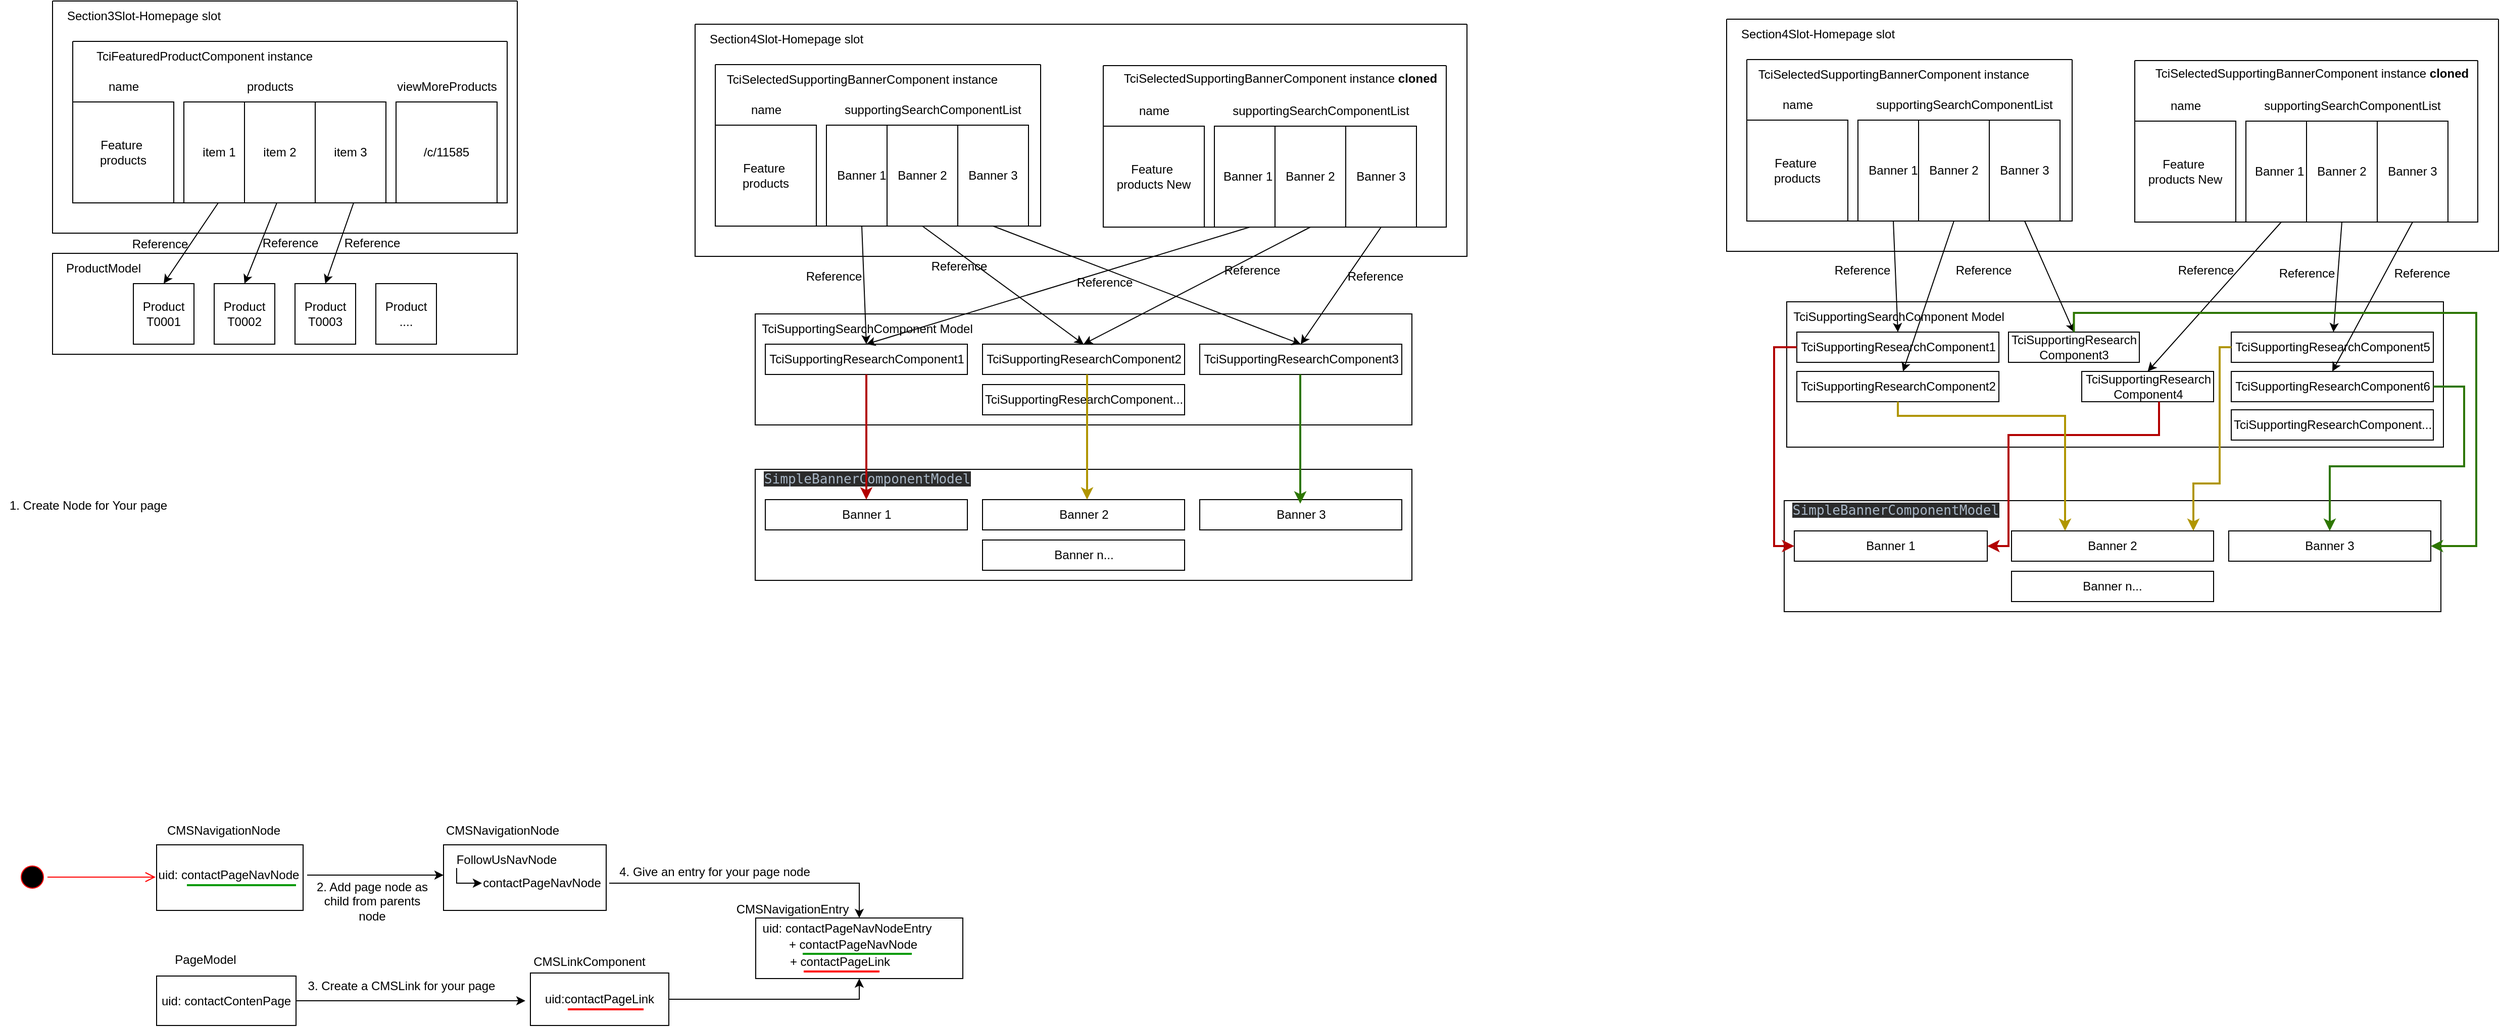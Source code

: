 <mxfile version="20.3.6" type="github">
  <diagram id="ij2i_KdfuDkdz7vN2ZKl" name="Page-1">
    <mxGraphModel dx="1320" dy="516" grid="0" gridSize="10" guides="1" tooltips="1" connect="1" arrows="1" fold="1" page="1" pageScale="1" pageWidth="850" pageHeight="1100" math="0" shadow="0">
      <root>
        <mxCell id="0" />
        <mxCell id="1" parent="0" />
        <mxCell id="vAXPG5cR5VqlfgmjMZMS-16" value="" style="rounded=0;whiteSpace=wrap;html=1;" parent="1" vertex="1">
          <mxGeometry x="60" y="380" width="460" height="100" as="geometry" />
        </mxCell>
        <mxCell id="vAXPG5cR5VqlfgmjMZMS-1" value="" style="swimlane;startSize=0;" parent="1" vertex="1">
          <mxGeometry x="60" y="130" width="460" height="230" as="geometry" />
        </mxCell>
        <mxCell id="vAXPG5cR5VqlfgmjMZMS-2" value="Section3Slot-Homepage slot" style="text;html=1;align=center;verticalAlign=middle;resizable=0;points=[];autosize=1;strokeColor=none;fillColor=none;" parent="vAXPG5cR5VqlfgmjMZMS-1" vertex="1">
          <mxGeometry width="180" height="30" as="geometry" />
        </mxCell>
        <mxCell id="vAXPG5cR5VqlfgmjMZMS-3" value="" style="swimlane;startSize=0;" parent="vAXPG5cR5VqlfgmjMZMS-1" vertex="1">
          <mxGeometry x="20" y="40" width="430" height="160" as="geometry" />
        </mxCell>
        <mxCell id="vAXPG5cR5VqlfgmjMZMS-4" value="TciFeaturedProductComponent instance" style="text;html=1;align=center;verticalAlign=middle;resizable=0;points=[];autosize=1;strokeColor=none;fillColor=none;" parent="vAXPG5cR5VqlfgmjMZMS-3" vertex="1">
          <mxGeometry x="10" width="240" height="30" as="geometry" />
        </mxCell>
        <mxCell id="vAXPG5cR5VqlfgmjMZMS-5" value="Feature&amp;nbsp;&lt;br&gt;products" style="whiteSpace=wrap;html=1;aspect=fixed;" parent="vAXPG5cR5VqlfgmjMZMS-3" vertex="1">
          <mxGeometry y="60" width="100" height="100" as="geometry" />
        </mxCell>
        <mxCell id="vAXPG5cR5VqlfgmjMZMS-7" value="/c/11585" style="whiteSpace=wrap;html=1;aspect=fixed;" parent="vAXPG5cR5VqlfgmjMZMS-3" vertex="1">
          <mxGeometry x="320" y="60" width="100" height="100" as="geometry" />
        </mxCell>
        <mxCell id="vAXPG5cR5VqlfgmjMZMS-8" value="" style="rounded=0;whiteSpace=wrap;html=1;" parent="vAXPG5cR5VqlfgmjMZMS-3" vertex="1">
          <mxGeometry x="110" y="60" width="200" height="100" as="geometry" />
        </mxCell>
        <mxCell id="vAXPG5cR5VqlfgmjMZMS-9" value="item 1" style="rounded=0;whiteSpace=wrap;html=1;" parent="vAXPG5cR5VqlfgmjMZMS-3" vertex="1">
          <mxGeometry x="110" y="60" width="70" height="100" as="geometry" />
        </mxCell>
        <mxCell id="vAXPG5cR5VqlfgmjMZMS-11" value="item 3" style="rounded=0;whiteSpace=wrap;html=1;" parent="vAXPG5cR5VqlfgmjMZMS-3" vertex="1">
          <mxGeometry x="240" y="60" width="70" height="100" as="geometry" />
        </mxCell>
        <mxCell id="vAXPG5cR5VqlfgmjMZMS-10" value="item 2" style="rounded=0;whiteSpace=wrap;html=1;" parent="vAXPG5cR5VqlfgmjMZMS-3" vertex="1">
          <mxGeometry x="170" y="60" width="70" height="100" as="geometry" />
        </mxCell>
        <mxCell id="vAXPG5cR5VqlfgmjMZMS-14" value="viewMoreProducts" style="text;html=1;align=center;verticalAlign=middle;resizable=0;points=[];autosize=1;strokeColor=none;fillColor=none;" parent="vAXPG5cR5VqlfgmjMZMS-3" vertex="1">
          <mxGeometry x="310" y="30" width="120" height="30" as="geometry" />
        </mxCell>
        <mxCell id="vAXPG5cR5VqlfgmjMZMS-13" value="products" style="text;html=1;align=center;verticalAlign=middle;resizable=0;points=[];autosize=1;strokeColor=none;fillColor=none;" parent="vAXPG5cR5VqlfgmjMZMS-3" vertex="1">
          <mxGeometry x="160" y="30" width="70" height="30" as="geometry" />
        </mxCell>
        <mxCell id="vAXPG5cR5VqlfgmjMZMS-12" value="name" style="text;html=1;align=center;verticalAlign=middle;resizable=0;points=[];autosize=1;strokeColor=none;fillColor=none;" parent="vAXPG5cR5VqlfgmjMZMS-3" vertex="1">
          <mxGeometry x="25" y="30" width="50" height="30" as="geometry" />
        </mxCell>
        <mxCell id="vAXPG5cR5VqlfgmjMZMS-15" value="Product&lt;br&gt;T0001" style="whiteSpace=wrap;html=1;aspect=fixed;" parent="1" vertex="1">
          <mxGeometry x="140" y="410" width="60" height="60" as="geometry" />
        </mxCell>
        <mxCell id="vAXPG5cR5VqlfgmjMZMS-17" value="ProductModel" style="text;html=1;align=center;verticalAlign=middle;resizable=0;points=[];autosize=1;strokeColor=none;fillColor=none;" parent="1" vertex="1">
          <mxGeometry x="60" y="380" width="100" height="30" as="geometry" />
        </mxCell>
        <mxCell id="vAXPG5cR5VqlfgmjMZMS-19" value="Product&lt;br&gt;T0002" style="whiteSpace=wrap;html=1;aspect=fixed;" parent="1" vertex="1">
          <mxGeometry x="220" y="410" width="60" height="60" as="geometry" />
        </mxCell>
        <mxCell id="vAXPG5cR5VqlfgmjMZMS-20" value="Product&lt;br&gt;T0003" style="whiteSpace=wrap;html=1;aspect=fixed;" parent="1" vertex="1">
          <mxGeometry x="300" y="410" width="60" height="60" as="geometry" />
        </mxCell>
        <mxCell id="vAXPG5cR5VqlfgmjMZMS-22" value="Product&lt;br&gt;...." style="whiteSpace=wrap;html=1;aspect=fixed;" parent="1" vertex="1">
          <mxGeometry x="380" y="410" width="60" height="60" as="geometry" />
        </mxCell>
        <mxCell id="vAXPG5cR5VqlfgmjMZMS-30" value="" style="rounded=0;whiteSpace=wrap;html=1;" parent="1" vertex="1">
          <mxGeometry x="755.5" y="440" width="650" height="110" as="geometry" />
        </mxCell>
        <mxCell id="vAXPG5cR5VqlfgmjMZMS-31" value="" style="swimlane;startSize=0;" parent="1" vertex="1">
          <mxGeometry x="696" y="153" width="764" height="230" as="geometry" />
        </mxCell>
        <mxCell id="vAXPG5cR5VqlfgmjMZMS-32" value="Section4Slot-Homepage slot" style="text;html=1;align=center;verticalAlign=middle;resizable=0;points=[];autosize=1;strokeColor=none;fillColor=none;" parent="vAXPG5cR5VqlfgmjMZMS-31" vertex="1">
          <mxGeometry width="180" height="30" as="geometry" />
        </mxCell>
        <mxCell id="vAXPG5cR5VqlfgmjMZMS-33" value="" style="swimlane;startSize=0;" parent="vAXPG5cR5VqlfgmjMZMS-31" vertex="1">
          <mxGeometry x="20" y="40" width="322" height="160" as="geometry" />
        </mxCell>
        <mxCell id="vAXPG5cR5VqlfgmjMZMS-34" value="TciSelectedSupportingBannerComponent instance" style="text;html=1;align=center;verticalAlign=middle;resizable=0;points=[];autosize=1;strokeColor=none;fillColor=none;" parent="vAXPG5cR5VqlfgmjMZMS-33" vertex="1">
          <mxGeometry width="290" height="30" as="geometry" />
        </mxCell>
        <mxCell id="vAXPG5cR5VqlfgmjMZMS-35" value="Feature&amp;nbsp;&lt;br&gt;products" style="whiteSpace=wrap;html=1;aspect=fixed;" parent="vAXPG5cR5VqlfgmjMZMS-33" vertex="1">
          <mxGeometry y="60" width="100" height="100" as="geometry" />
        </mxCell>
        <mxCell id="vAXPG5cR5VqlfgmjMZMS-37" value="" style="rounded=0;whiteSpace=wrap;html=1;" parent="vAXPG5cR5VqlfgmjMZMS-33" vertex="1">
          <mxGeometry x="110" y="60" width="200" height="100" as="geometry" />
        </mxCell>
        <mxCell id="vAXPG5cR5VqlfgmjMZMS-38" value="Banner 1" style="rounded=0;whiteSpace=wrap;html=1;" parent="vAXPG5cR5VqlfgmjMZMS-33" vertex="1">
          <mxGeometry x="110" y="60" width="70" height="100" as="geometry" />
        </mxCell>
        <mxCell id="vAXPG5cR5VqlfgmjMZMS-39" value="Banner 3" style="rounded=0;whiteSpace=wrap;html=1;" parent="vAXPG5cR5VqlfgmjMZMS-33" vertex="1">
          <mxGeometry x="240" y="60" width="70" height="100" as="geometry" />
        </mxCell>
        <mxCell id="vAXPG5cR5VqlfgmjMZMS-40" value="Banner 2" style="rounded=0;whiteSpace=wrap;html=1;" parent="vAXPG5cR5VqlfgmjMZMS-33" vertex="1">
          <mxGeometry x="170" y="60" width="70" height="100" as="geometry" />
        </mxCell>
        <mxCell id="vAXPG5cR5VqlfgmjMZMS-42" value="supportingSearchComponentList" style="text;html=1;align=center;verticalAlign=middle;resizable=0;points=[];autosize=1;strokeColor=none;fillColor=none;" parent="vAXPG5cR5VqlfgmjMZMS-33" vertex="1">
          <mxGeometry x="115" y="30" width="200" height="30" as="geometry" />
        </mxCell>
        <mxCell id="vAXPG5cR5VqlfgmjMZMS-43" value="name" style="text;html=1;align=center;verticalAlign=middle;resizable=0;points=[];autosize=1;strokeColor=none;fillColor=none;" parent="vAXPG5cR5VqlfgmjMZMS-33" vertex="1">
          <mxGeometry x="25" y="30" width="50" height="30" as="geometry" />
        </mxCell>
        <mxCell id="vAXPG5cR5VqlfgmjMZMS-45" value="TciSupportingSearchComponent Model" style="text;html=1;align=center;verticalAlign=middle;resizable=0;points=[];autosize=1;strokeColor=none;fillColor=none;" parent="1" vertex="1">
          <mxGeometry x="750.5" y="440" width="230" height="30" as="geometry" />
        </mxCell>
        <mxCell id="vAXPG5cR5VqlfgmjMZMS-52" value="TciSupportingResearchComponent1" style="rounded=0;whiteSpace=wrap;html=1;" parent="1" vertex="1">
          <mxGeometry x="765.5" y="470" width="200" height="30" as="geometry" />
        </mxCell>
        <mxCell id="vAXPG5cR5VqlfgmjMZMS-54" value="TciSupportingResearchComponent3" style="rounded=0;whiteSpace=wrap;html=1;" parent="1" vertex="1">
          <mxGeometry x="1195.5" y="470" width="200" height="30" as="geometry" />
        </mxCell>
        <mxCell id="vAXPG5cR5VqlfgmjMZMS-55" value="TciSupportingResearchComponent..." style="rounded=0;whiteSpace=wrap;html=1;" parent="1" vertex="1">
          <mxGeometry x="980.5" y="510" width="200" height="30" as="geometry" />
        </mxCell>
        <mxCell id="vAXPG5cR5VqlfgmjMZMS-59" value="" style="endArrow=classic;html=1;rounded=0;entryX=0.5;entryY=0;entryDx=0;entryDy=0;exitX=0.5;exitY=1;exitDx=0;exitDy=0;" parent="1" source="vAXPG5cR5VqlfgmjMZMS-39" target="vAXPG5cR5VqlfgmjMZMS-54" edge="1">
          <mxGeometry width="50" height="50" relative="1" as="geometry">
            <mxPoint x="1091" y="367" as="sourcePoint" />
            <mxPoint x="1141" y="317" as="targetPoint" />
          </mxGeometry>
        </mxCell>
        <mxCell id="vAXPG5cR5VqlfgmjMZMS-60" value="" style="endArrow=classic;html=1;rounded=0;entryX=0.5;entryY=0;entryDx=0;entryDy=0;exitX=0.5;exitY=1;exitDx=0;exitDy=0;" parent="1" source="vAXPG5cR5VqlfgmjMZMS-40" target="vAXPG5cR5VqlfgmjMZMS-53" edge="1">
          <mxGeometry width="50" height="50" relative="1" as="geometry">
            <mxPoint x="824" y="330" as="sourcePoint" />
            <mxPoint x="1068" y="457" as="targetPoint" />
          </mxGeometry>
        </mxCell>
        <mxCell id="vAXPG5cR5VqlfgmjMZMS-61" value="" style="endArrow=classic;html=1;rounded=0;entryX=0.5;entryY=0;entryDx=0;entryDy=0;exitX=0.5;exitY=1;exitDx=0;exitDy=0;" parent="1" source="vAXPG5cR5VqlfgmjMZMS-38" target="vAXPG5cR5VqlfgmjMZMS-52" edge="1">
          <mxGeometry width="50" height="50" relative="1" as="geometry">
            <mxPoint x="730" y="378.5" as="sourcePoint" />
            <mxPoint x="974" y="505.5" as="targetPoint" />
          </mxGeometry>
        </mxCell>
        <mxCell id="vAXPG5cR5VqlfgmjMZMS-62" value="" style="endArrow=classic;html=1;rounded=0;entryX=0.5;entryY=0;entryDx=0;entryDy=0;exitX=0.5;exitY=1;exitDx=0;exitDy=0;" parent="1" target="vAXPG5cR5VqlfgmjMZMS-19" edge="1">
          <mxGeometry width="50" height="50" relative="1" as="geometry">
            <mxPoint x="282" y="330" as="sourcePoint" />
            <mxPoint x="226" y="457" as="targetPoint" />
          </mxGeometry>
        </mxCell>
        <mxCell id="vAXPG5cR5VqlfgmjMZMS-63" value="" style="endArrow=classic;html=1;rounded=0;entryX=0.5;entryY=0;entryDx=0;entryDy=0;exitX=0.5;exitY=1;exitDx=0;exitDy=0;" parent="1" target="vAXPG5cR5VqlfgmjMZMS-20" edge="1">
          <mxGeometry width="50" height="50" relative="1" as="geometry">
            <mxPoint x="358" y="330" as="sourcePoint" />
            <mxPoint x="302" y="457" as="targetPoint" />
          </mxGeometry>
        </mxCell>
        <mxCell id="vAXPG5cR5VqlfgmjMZMS-64" value="" style="endArrow=classic;html=1;rounded=0;entryX=0.5;entryY=0;entryDx=0;entryDy=0;exitX=0.5;exitY=1;exitDx=0;exitDy=0;" parent="1" target="vAXPG5cR5VqlfgmjMZMS-15" edge="1">
          <mxGeometry width="50" height="50" relative="1" as="geometry">
            <mxPoint x="224" y="330" as="sourcePoint" />
            <mxPoint x="168" y="457" as="targetPoint" />
          </mxGeometry>
        </mxCell>
        <mxCell id="UYXNw3XjxuYZxI37rGrB-1" value="Reference" style="text;html=1;align=center;verticalAlign=middle;resizable=0;points=[];autosize=1;strokeColor=none;fillColor=none;" parent="1" vertex="1">
          <mxGeometry x="796" y="390" width="73" height="26" as="geometry" />
        </mxCell>
        <mxCell id="UYXNw3XjxuYZxI37rGrB-2" value="Reference" style="text;html=1;align=center;verticalAlign=middle;resizable=0;points=[];autosize=1;strokeColor=none;fillColor=none;" parent="1" vertex="1">
          <mxGeometry x="1064" y="396" width="73" height="26" as="geometry" />
        </mxCell>
        <mxCell id="UYXNw3XjxuYZxI37rGrB-3" value="Reference" style="text;html=1;align=center;verticalAlign=middle;resizable=0;points=[];autosize=1;strokeColor=none;fillColor=none;" parent="1" vertex="1">
          <mxGeometry x="920" y="380" width="73" height="26" as="geometry" />
        </mxCell>
        <mxCell id="UYXNw3XjxuYZxI37rGrB-4" value="Reference" style="text;html=1;align=center;verticalAlign=middle;resizable=0;points=[];autosize=1;strokeColor=none;fillColor=none;" parent="1" vertex="1">
          <mxGeometry x="129" y="358" width="73" height="26" as="geometry" />
        </mxCell>
        <mxCell id="UYXNw3XjxuYZxI37rGrB-5" value="Reference" style="text;html=1;align=center;verticalAlign=middle;resizable=0;points=[];autosize=1;strokeColor=none;fillColor=none;" parent="1" vertex="1">
          <mxGeometry x="258" y="357" width="73" height="26" as="geometry" />
        </mxCell>
        <mxCell id="UYXNw3XjxuYZxI37rGrB-6" value="Reference" style="text;html=1;align=center;verticalAlign=middle;resizable=0;points=[];autosize=1;strokeColor=none;fillColor=none;" parent="1" vertex="1">
          <mxGeometry x="339" y="357" width="73" height="26" as="geometry" />
        </mxCell>
        <mxCell id="UYXNw3XjxuYZxI37rGrB-35" value="" style="endArrow=classic;html=1;rounded=0;entryX=0.5;entryY=0;entryDx=0;entryDy=0;exitX=0.5;exitY=1;exitDx=0;exitDy=0;" parent="1" source="UYXNw3XjxuYZxI37rGrB-31" target="vAXPG5cR5VqlfgmjMZMS-54" edge="1">
          <mxGeometry width="50" height="50" relative="1" as="geometry">
            <mxPoint x="1570" y="360" as="sourcePoint" />
            <mxPoint x="1616" y="431" as="targetPoint" />
          </mxGeometry>
        </mxCell>
        <mxCell id="UYXNw3XjxuYZxI37rGrB-36" value="" style="endArrow=classic;html=1;rounded=0;entryX=0.5;entryY=0;entryDx=0;entryDy=0;exitX=0.5;exitY=1;exitDx=0;exitDy=0;" parent="1" source="UYXNw3XjxuYZxI37rGrB-32" target="vAXPG5cR5VqlfgmjMZMS-53" edge="1">
          <mxGeometry width="50" height="50" relative="1" as="geometry">
            <mxPoint x="1303" y="323" as="sourcePoint" />
            <mxPoint x="1401" y="431" as="targetPoint" />
          </mxGeometry>
        </mxCell>
        <mxCell id="UYXNw3XjxuYZxI37rGrB-37" value="" style="endArrow=classic;html=1;rounded=0;entryX=0.5;entryY=0;entryDx=0;entryDy=0;exitX=0.5;exitY=1;exitDx=0;exitDy=0;" parent="1" source="UYXNw3XjxuYZxI37rGrB-30" target="vAXPG5cR5VqlfgmjMZMS-52" edge="1">
          <mxGeometry width="50" height="50" relative="1" as="geometry">
            <mxPoint x="1209" y="371.5" as="sourcePoint" />
            <mxPoint x="1186" y="431" as="targetPoint" />
          </mxGeometry>
        </mxCell>
        <mxCell id="UYXNw3XjxuYZxI37rGrB-38" value="Reference" style="text;html=1;align=center;verticalAlign=middle;resizable=0;points=[];autosize=1;strokeColor=none;fillColor=none;" parent="1" vertex="1">
          <mxGeometry x="1210" y="384" width="73" height="26" as="geometry" />
        </mxCell>
        <mxCell id="UYXNw3XjxuYZxI37rGrB-40" value="Reference" style="text;html=1;align=center;verticalAlign=middle;resizable=0;points=[];autosize=1;strokeColor=none;fillColor=none;" parent="1" vertex="1">
          <mxGeometry x="1332.5" y="390" width="73" height="26" as="geometry" />
        </mxCell>
        <mxCell id="UYXNw3XjxuYZxI37rGrB-26" value="" style="swimlane;startSize=0;" parent="1" vertex="1">
          <mxGeometry x="1100" y="194" width="339.5" height="160" as="geometry" />
        </mxCell>
        <mxCell id="UYXNw3XjxuYZxI37rGrB-28" value="Feature&amp;nbsp;&lt;br&gt;products New" style="whiteSpace=wrap;html=1;aspect=fixed;" parent="UYXNw3XjxuYZxI37rGrB-26" vertex="1">
          <mxGeometry y="60" width="100" height="100" as="geometry" />
        </mxCell>
        <mxCell id="UYXNw3XjxuYZxI37rGrB-29" value="" style="rounded=0;whiteSpace=wrap;html=1;" parent="UYXNw3XjxuYZxI37rGrB-26" vertex="1">
          <mxGeometry x="110" y="60" width="200" height="100" as="geometry" />
        </mxCell>
        <mxCell id="UYXNw3XjxuYZxI37rGrB-30" value="Banner 1&amp;nbsp;" style="rounded=0;whiteSpace=wrap;html=1;" parent="UYXNw3XjxuYZxI37rGrB-26" vertex="1">
          <mxGeometry x="110" y="60" width="70" height="100" as="geometry" />
        </mxCell>
        <mxCell id="UYXNw3XjxuYZxI37rGrB-31" value="Banner 3" style="rounded=0;whiteSpace=wrap;html=1;" parent="UYXNw3XjxuYZxI37rGrB-26" vertex="1">
          <mxGeometry x="240" y="60" width="70" height="100" as="geometry" />
        </mxCell>
        <mxCell id="UYXNw3XjxuYZxI37rGrB-32" value="Banner 2" style="rounded=0;whiteSpace=wrap;html=1;" parent="UYXNw3XjxuYZxI37rGrB-26" vertex="1">
          <mxGeometry x="170" y="60" width="70" height="100" as="geometry" />
        </mxCell>
        <mxCell id="UYXNw3XjxuYZxI37rGrB-33" value="supportingSearchComponentList" style="text;html=1;align=center;verticalAlign=middle;resizable=0;points=[];autosize=1;strokeColor=none;fillColor=none;" parent="UYXNw3XjxuYZxI37rGrB-26" vertex="1">
          <mxGeometry x="115" y="30" width="200" height="30" as="geometry" />
        </mxCell>
        <mxCell id="UYXNw3XjxuYZxI37rGrB-34" value="name" style="text;html=1;align=center;verticalAlign=middle;resizable=0;points=[];autosize=1;strokeColor=none;fillColor=none;" parent="UYXNw3XjxuYZxI37rGrB-26" vertex="1">
          <mxGeometry x="25" y="30" width="50" height="30" as="geometry" />
        </mxCell>
        <mxCell id="UYXNw3XjxuYZxI37rGrB-27" value="TciSelectedSupportingBannerComponent instance &lt;b&gt;cloned&lt;/b&gt;" style="text;html=1;align=center;verticalAlign=middle;resizable=0;points=[];autosize=1;strokeColor=none;fillColor=none;" parent="UYXNw3XjxuYZxI37rGrB-26" vertex="1">
          <mxGeometry x="9.5" y="-2" width="330" height="30" as="geometry" />
        </mxCell>
        <mxCell id="WIBwwws4gp8x0dsZTthk-1" value="" style="rounded=0;whiteSpace=wrap;html=1;" parent="1" vertex="1">
          <mxGeometry x="447" y="966" width="161" height="65" as="geometry" />
        </mxCell>
        <mxCell id="WIBwwws4gp8x0dsZTthk-43" style="edgeStyle=orthogonalEdgeStyle;rounded=0;orthogonalLoop=1;jettySize=auto;html=1;" parent="1" source="WIBwwws4gp8x0dsZTthk-2" edge="1">
          <mxGeometry relative="1" as="geometry">
            <mxPoint x="528" y="1120.5" as="targetPoint" />
          </mxGeometry>
        </mxCell>
        <mxCell id="WIBwwws4gp8x0dsZTthk-2" value="uid: contactContenPage" style="rounded=0;whiteSpace=wrap;html=1;" parent="1" vertex="1">
          <mxGeometry x="163" y="1096" width="138" height="49" as="geometry" />
        </mxCell>
        <mxCell id="WIBwwws4gp8x0dsZTthk-3" value="" style="rounded=0;whiteSpace=wrap;html=1;" parent="1" vertex="1">
          <mxGeometry x="756" y="1038.5" width="205" height="60" as="geometry" />
        </mxCell>
        <mxCell id="WIBwwws4gp8x0dsZTthk-37" style="edgeStyle=orthogonalEdgeStyle;rounded=0;orthogonalLoop=1;jettySize=auto;html=1;entryX=0.5;entryY=1;entryDx=0;entryDy=0;" parent="1" source="WIBwwws4gp8x0dsZTthk-4" target="WIBwwws4gp8x0dsZTthk-3" edge="1">
          <mxGeometry relative="1" as="geometry" />
        </mxCell>
        <mxCell id="WIBwwws4gp8x0dsZTthk-4" value="" style="rounded=0;whiteSpace=wrap;html=1;" parent="1" vertex="1">
          <mxGeometry x="533" y="1093" width="137" height="52" as="geometry" />
        </mxCell>
        <mxCell id="WIBwwws4gp8x0dsZTthk-5" value="CMSLinkComponent" style="text;html=1;align=center;verticalAlign=middle;resizable=0;points=[];autosize=1;strokeColor=none;fillColor=none;" parent="1" vertex="1">
          <mxGeometry x="526" y="1069" width="129" height="26" as="geometry" />
        </mxCell>
        <mxCell id="WIBwwws4gp8x0dsZTthk-6" value="CMSNavigationNode" style="text;html=1;align=center;verticalAlign=middle;resizable=0;points=[];autosize=1;strokeColor=none;fillColor=none;" parent="1" vertex="1">
          <mxGeometry x="440" y="939" width="130" height="26" as="geometry" />
        </mxCell>
        <mxCell id="WIBwwws4gp8x0dsZTthk-7" value="CMSNavigationEntry" style="text;html=1;align=center;verticalAlign=middle;resizable=0;points=[];autosize=1;strokeColor=none;fillColor=none;" parent="1" vertex="1">
          <mxGeometry x="727" y="1017" width="129" height="26" as="geometry" />
        </mxCell>
        <mxCell id="WIBwwws4gp8x0dsZTthk-8" value="FollowUsNavNode" style="text;html=1;align=center;verticalAlign=middle;resizable=0;points=[];autosize=1;strokeColor=none;fillColor=none;" parent="1" vertex="1">
          <mxGeometry x="450" y="968" width="117" height="26" as="geometry" />
        </mxCell>
        <mxCell id="WIBwwws4gp8x0dsZTthk-13" value="" style="edgeStyle=orthogonalEdgeStyle;rounded=0;orthogonalLoop=1;jettySize=auto;html=1;" parent="1" source="WIBwwws4gp8x0dsZTthk-9" target="WIBwwws4gp8x0dsZTthk-3" edge="1">
          <mxGeometry relative="1" as="geometry">
            <Array as="points">
              <mxPoint x="665" y="1004" />
              <mxPoint x="665" y="1004" />
            </Array>
          </mxGeometry>
        </mxCell>
        <mxCell id="WIBwwws4gp8x0dsZTthk-9" value="contactPageNavNode" style="text;html=1;align=center;verticalAlign=middle;resizable=0;points=[];autosize=1;strokeColor=none;fillColor=none;" parent="1" vertex="1">
          <mxGeometry x="476" y="991" width="135" height="26" as="geometry" />
        </mxCell>
        <mxCell id="WIBwwws4gp8x0dsZTthk-10" value="uid:contactPageLink" style="text;html=1;align=center;verticalAlign=middle;resizable=0;points=[];autosize=1;strokeColor=none;fillColor=none;" parent="1" vertex="1">
          <mxGeometry x="538" y="1106" width="126" height="26" as="geometry" />
        </mxCell>
        <mxCell id="WIBwwws4gp8x0dsZTthk-11" value="PageModel" style="text;html=1;align=center;verticalAlign=middle;resizable=0;points=[];autosize=1;strokeColor=none;fillColor=none;" parent="1" vertex="1">
          <mxGeometry x="171" y="1067" width="79" height="26" as="geometry" />
        </mxCell>
        <mxCell id="WIBwwws4gp8x0dsZTthk-12" value="" style="endArrow=classic;html=1;rounded=0;exitX=0.085;exitY=0.808;exitDx=0;exitDy=0;exitPerimeter=0;" parent="1" source="WIBwwws4gp8x0dsZTthk-8" edge="1">
          <mxGeometry width="50" height="50" relative="1" as="geometry">
            <mxPoint x="417" y="975" as="sourcePoint" />
            <mxPoint x="485" y="1004" as="targetPoint" />
            <Array as="points">
              <mxPoint x="460" y="1004" />
            </Array>
          </mxGeometry>
        </mxCell>
        <mxCell id="WIBwwws4gp8x0dsZTthk-14" value="4. Give an entry for your page node" style="text;html=1;align=center;verticalAlign=middle;resizable=0;points=[];autosize=1;strokeColor=none;fillColor=none;" parent="1" vertex="1">
          <mxGeometry x="611" y="980" width="207" height="26" as="geometry" />
        </mxCell>
        <mxCell id="WIBwwws4gp8x0dsZTthk-15" value="uid: contactPageNavNodeEntry" style="text;html=1;align=center;verticalAlign=middle;resizable=0;points=[];autosize=1;strokeColor=none;fillColor=none;" parent="1" vertex="1">
          <mxGeometry x="753" y="1036" width="185" height="26" as="geometry" />
        </mxCell>
        <mxCell id="WIBwwws4gp8x0dsZTthk-16" value="+ contactPageNavNode" style="text;html=1;align=center;verticalAlign=middle;resizable=0;points=[];autosize=1;strokeColor=none;fillColor=none;" parent="1" vertex="1">
          <mxGeometry x="779" y="1052" width="145" height="26" as="geometry" />
        </mxCell>
        <mxCell id="WIBwwws4gp8x0dsZTthk-17" value="+ contactPageLink" style="text;html=1;align=center;verticalAlign=middle;resizable=0;points=[];autosize=1;strokeColor=none;fillColor=none;" parent="1" vertex="1">
          <mxGeometry x="780" y="1069" width="117" height="26" as="geometry" />
        </mxCell>
        <mxCell id="WIBwwws4gp8x0dsZTthk-25" value="3. Create a CMSLink for your page" style="text;html=1;align=center;verticalAlign=middle;resizable=0;points=[];autosize=1;strokeColor=none;fillColor=none;" parent="1" vertex="1">
          <mxGeometry x="303" y="1093" width="203" height="26" as="geometry" />
        </mxCell>
        <mxCell id="WIBwwws4gp8x0dsZTthk-27" value="" style="ellipse;html=1;shape=startState;fillColor=#000000;strokeColor=#ff0000;" parent="1" vertex="1">
          <mxGeometry x="25" y="983" width="30" height="30" as="geometry" />
        </mxCell>
        <mxCell id="WIBwwws4gp8x0dsZTthk-28" value="" style="edgeStyle=orthogonalEdgeStyle;html=1;verticalAlign=bottom;endArrow=open;endSize=8;strokeColor=#ff0000;rounded=0;" parent="1" source="WIBwwws4gp8x0dsZTthk-27" edge="1">
          <mxGeometry relative="1" as="geometry">
            <mxPoint x="162" y="998" as="targetPoint" />
          </mxGeometry>
        </mxCell>
        <mxCell id="WIBwwws4gp8x0dsZTthk-29" value="1. Create Node for Your page" style="text;html=1;align=center;verticalAlign=middle;resizable=0;points=[];autosize=1;strokeColor=none;fillColor=none;" parent="1" vertex="1">
          <mxGeometry x="8" y="617" width="174" height="26" as="geometry" />
        </mxCell>
        <mxCell id="WIBwwws4gp8x0dsZTthk-30" value="" style="rounded=0;whiteSpace=wrap;html=1;" parent="1" vertex="1">
          <mxGeometry x="163" y="966" width="145" height="65" as="geometry" />
        </mxCell>
        <mxCell id="WIBwwws4gp8x0dsZTthk-31" value="CMSNavigationNode" style="text;html=1;align=center;verticalAlign=middle;resizable=0;points=[];autosize=1;strokeColor=none;fillColor=none;" parent="1" vertex="1">
          <mxGeometry x="164" y="939" width="130" height="26" as="geometry" />
        </mxCell>
        <mxCell id="WIBwwws4gp8x0dsZTthk-35" value="" style="edgeStyle=orthogonalEdgeStyle;rounded=0;orthogonalLoop=1;jettySize=auto;html=1;entryX=0;entryY=0.462;entryDx=0;entryDy=0;entryPerimeter=0;" parent="1" source="WIBwwws4gp8x0dsZTthk-33" target="WIBwwws4gp8x0dsZTthk-1" edge="1">
          <mxGeometry relative="1" as="geometry">
            <mxPoint x="416" y="996" as="targetPoint" />
          </mxGeometry>
        </mxCell>
        <mxCell id="WIBwwws4gp8x0dsZTthk-33" value="uid: contactPageNavNode" style="text;html=1;align=center;verticalAlign=middle;resizable=0;points=[];autosize=1;strokeColor=none;fillColor=none;" parent="1" vertex="1">
          <mxGeometry x="155" y="983" width="157" height="26" as="geometry" />
        </mxCell>
        <mxCell id="WIBwwws4gp8x0dsZTthk-36" value="2. Add page node as&lt;br&gt;child from parents&lt;br&gt;node" style="text;html=1;align=center;verticalAlign=middle;resizable=0;points=[];autosize=1;strokeColor=none;fillColor=none;" parent="1" vertex="1">
          <mxGeometry x="312" y="994" width="128" height="55" as="geometry" />
        </mxCell>
        <mxCell id="WIBwwws4gp8x0dsZTthk-38" value="" style="line;strokeWidth=2;rotatable=0;dashed=0;labelPosition=right;align=left;verticalAlign=middle;spacingTop=0;spacingLeft=6;points=[];portConstraint=eastwest;strokeColor=#FF0000;" parent="1" vertex="1">
          <mxGeometry x="570" y="1124" width="75" height="10" as="geometry" />
        </mxCell>
        <mxCell id="WIBwwws4gp8x0dsZTthk-39" value="" style="line;strokeWidth=2;rotatable=0;dashed=0;labelPosition=right;align=left;verticalAlign=middle;spacingTop=0;spacingLeft=6;points=[];portConstraint=eastwest;strokeColor=#FF0000;" parent="1" vertex="1">
          <mxGeometry x="803.5" y="1086.5" width="75" height="10" as="geometry" />
        </mxCell>
        <mxCell id="WIBwwws4gp8x0dsZTthk-40" value="" style="line;strokeWidth=2;rotatable=0;dashed=0;labelPosition=right;align=left;verticalAlign=middle;spacingTop=0;spacingLeft=6;points=[];portConstraint=eastwest;strokeColor=#009900;" parent="1" vertex="1">
          <mxGeometry x="193" y="1001" width="108" height="10" as="geometry" />
        </mxCell>
        <mxCell id="WIBwwws4gp8x0dsZTthk-41" value="" style="line;strokeWidth=2;rotatable=0;dashed=0;labelPosition=right;align=left;verticalAlign=middle;spacingTop=0;spacingLeft=6;points=[];portConstraint=eastwest;strokeColor=#009900;" parent="1" vertex="1">
          <mxGeometry x="802.5" y="1069" width="108" height="10" as="geometry" />
        </mxCell>
        <mxCell id="J3z0_G1Zwxdb5pVRwMx7-1" value="" style="rounded=0;whiteSpace=wrap;html=1;" parent="1" vertex="1">
          <mxGeometry x="1776.5" y="428" width="650" height="144" as="geometry" />
        </mxCell>
        <mxCell id="J3z0_G1Zwxdb5pVRwMx7-2" value="" style="swimlane;startSize=0;" parent="1" vertex="1">
          <mxGeometry x="1717" y="148" width="764" height="230" as="geometry" />
        </mxCell>
        <mxCell id="J3z0_G1Zwxdb5pVRwMx7-3" value="Section4Slot-Homepage slot" style="text;html=1;align=center;verticalAlign=middle;resizable=0;points=[];autosize=1;strokeColor=none;fillColor=none;" parent="J3z0_G1Zwxdb5pVRwMx7-2" vertex="1">
          <mxGeometry width="180" height="30" as="geometry" />
        </mxCell>
        <mxCell id="J3z0_G1Zwxdb5pVRwMx7-4" value="" style="swimlane;startSize=0;" parent="J3z0_G1Zwxdb5pVRwMx7-2" vertex="1">
          <mxGeometry x="20" y="40" width="322" height="160" as="geometry" />
        </mxCell>
        <mxCell id="J3z0_G1Zwxdb5pVRwMx7-5" value="TciSelectedSupportingBannerComponent instance" style="text;html=1;align=center;verticalAlign=middle;resizable=0;points=[];autosize=1;strokeColor=none;fillColor=none;" parent="J3z0_G1Zwxdb5pVRwMx7-4" vertex="1">
          <mxGeometry width="290" height="30" as="geometry" />
        </mxCell>
        <mxCell id="J3z0_G1Zwxdb5pVRwMx7-6" value="Feature&amp;nbsp;&lt;br&gt;products" style="whiteSpace=wrap;html=1;aspect=fixed;" parent="J3z0_G1Zwxdb5pVRwMx7-4" vertex="1">
          <mxGeometry y="60" width="100" height="100" as="geometry" />
        </mxCell>
        <mxCell id="J3z0_G1Zwxdb5pVRwMx7-7" value="" style="rounded=0;whiteSpace=wrap;html=1;" parent="J3z0_G1Zwxdb5pVRwMx7-4" vertex="1">
          <mxGeometry x="110" y="60" width="200" height="100" as="geometry" />
        </mxCell>
        <mxCell id="J3z0_G1Zwxdb5pVRwMx7-8" value="Banner 1" style="rounded=0;whiteSpace=wrap;html=1;" parent="J3z0_G1Zwxdb5pVRwMx7-4" vertex="1">
          <mxGeometry x="110" y="60" width="70" height="100" as="geometry" />
        </mxCell>
        <mxCell id="J3z0_G1Zwxdb5pVRwMx7-9" value="Banner 3" style="rounded=0;whiteSpace=wrap;html=1;" parent="J3z0_G1Zwxdb5pVRwMx7-4" vertex="1">
          <mxGeometry x="240" y="60" width="70" height="100" as="geometry" />
        </mxCell>
        <mxCell id="J3z0_G1Zwxdb5pVRwMx7-10" value="Banner 2" style="rounded=0;whiteSpace=wrap;html=1;" parent="J3z0_G1Zwxdb5pVRwMx7-4" vertex="1">
          <mxGeometry x="170" y="60" width="70" height="100" as="geometry" />
        </mxCell>
        <mxCell id="J3z0_G1Zwxdb5pVRwMx7-11" value="supportingSearchComponentList" style="text;html=1;align=center;verticalAlign=middle;resizable=0;points=[];autosize=1;strokeColor=none;fillColor=none;" parent="J3z0_G1Zwxdb5pVRwMx7-4" vertex="1">
          <mxGeometry x="115" y="30" width="200" height="30" as="geometry" />
        </mxCell>
        <mxCell id="J3z0_G1Zwxdb5pVRwMx7-12" value="name" style="text;html=1;align=center;verticalAlign=middle;resizable=0;points=[];autosize=1;strokeColor=none;fillColor=none;" parent="J3z0_G1Zwxdb5pVRwMx7-4" vertex="1">
          <mxGeometry x="25" y="30" width="50" height="30" as="geometry" />
        </mxCell>
        <mxCell id="J3z0_G1Zwxdb5pVRwMx7-13" value="TciSupportingSearchComponent Model" style="text;html=1;align=center;verticalAlign=middle;resizable=0;points=[];autosize=1;strokeColor=none;fillColor=none;" parent="1" vertex="1">
          <mxGeometry x="1771.5" y="428" width="230" height="30" as="geometry" />
        </mxCell>
        <mxCell id="J3z0_G1Zwxdb5pVRwMx7-14" value="TciSupportingResearchComponent1" style="rounded=0;whiteSpace=wrap;html=1;" parent="1" vertex="1">
          <mxGeometry x="1786.5" y="458" width="200" height="30" as="geometry" />
        </mxCell>
        <mxCell id="J3z0_G1Zwxdb5pVRwMx7-15" value="TciSupportingResearch&lt;br&gt;Component3" style="rounded=0;whiteSpace=wrap;html=1;" parent="1" vertex="1">
          <mxGeometry x="1996" y="458" width="129.5" height="30" as="geometry" />
        </mxCell>
        <mxCell id="J3z0_G1Zwxdb5pVRwMx7-16" value="TciSupportingResearchComponent5" style="rounded=0;whiteSpace=wrap;html=1;" parent="1" vertex="1">
          <mxGeometry x="2216.5" y="458" width="200" height="30" as="geometry" />
        </mxCell>
        <mxCell id="J3z0_G1Zwxdb5pVRwMx7-17" value="TciSupportingResearchComponent..." style="rounded=0;whiteSpace=wrap;html=1;" parent="1" vertex="1">
          <mxGeometry x="2216.5" y="535" width="200" height="30" as="geometry" />
        </mxCell>
        <mxCell id="J3z0_G1Zwxdb5pVRwMx7-18" value="" style="endArrow=classic;html=1;rounded=0;entryX=0.5;entryY=0;entryDx=0;entryDy=0;exitX=0.5;exitY=1;exitDx=0;exitDy=0;" parent="1" source="J3z0_G1Zwxdb5pVRwMx7-9" target="J3z0_G1Zwxdb5pVRwMx7-15" edge="1">
          <mxGeometry width="50" height="50" relative="1" as="geometry">
            <mxPoint x="2112" y="355" as="sourcePoint" />
            <mxPoint x="2162" y="305" as="targetPoint" />
          </mxGeometry>
        </mxCell>
        <mxCell id="J3z0_G1Zwxdb5pVRwMx7-19" value="" style="endArrow=classic;html=1;rounded=0;exitX=0.5;exitY=1;exitDx=0;exitDy=0;" parent="1" source="J3z0_G1Zwxdb5pVRwMx7-10" target="J3z0_G1Zwxdb5pVRwMx7-38" edge="1">
          <mxGeometry width="50" height="50" relative="1" as="geometry">
            <mxPoint x="1845" y="318" as="sourcePoint" />
            <mxPoint x="2089" y="445" as="targetPoint" />
          </mxGeometry>
        </mxCell>
        <mxCell id="J3z0_G1Zwxdb5pVRwMx7-20" value="" style="endArrow=classic;html=1;rounded=0;entryX=0.5;entryY=0;entryDx=0;entryDy=0;exitX=0.5;exitY=1;exitDx=0;exitDy=0;" parent="1" source="J3z0_G1Zwxdb5pVRwMx7-8" target="J3z0_G1Zwxdb5pVRwMx7-14" edge="1">
          <mxGeometry width="50" height="50" relative="1" as="geometry">
            <mxPoint x="1751" y="366.5" as="sourcePoint" />
            <mxPoint x="1995" y="493.5" as="targetPoint" />
          </mxGeometry>
        </mxCell>
        <mxCell id="J3z0_G1Zwxdb5pVRwMx7-21" value="Reference" style="text;html=1;align=center;verticalAlign=middle;resizable=0;points=[];autosize=1;strokeColor=none;fillColor=none;" parent="1" vertex="1">
          <mxGeometry x="1814" y="384" width="73" height="26" as="geometry" />
        </mxCell>
        <mxCell id="J3z0_G1Zwxdb5pVRwMx7-22" value="Reference" style="text;html=1;align=center;verticalAlign=middle;resizable=0;points=[];autosize=1;strokeColor=none;fillColor=none;" parent="1" vertex="1">
          <mxGeometry x="2154" y="384" width="73" height="26" as="geometry" />
        </mxCell>
        <mxCell id="J3z0_G1Zwxdb5pVRwMx7-23" value="Reference" style="text;html=1;align=center;verticalAlign=middle;resizable=0;points=[];autosize=1;strokeColor=none;fillColor=none;" parent="1" vertex="1">
          <mxGeometry x="1934" y="384" width="73" height="26" as="geometry" />
        </mxCell>
        <mxCell id="J3z0_G1Zwxdb5pVRwMx7-24" value="" style="endArrow=classic;html=1;rounded=0;entryX=0.5;entryY=0;entryDx=0;entryDy=0;exitX=0.5;exitY=1;exitDx=0;exitDy=0;" parent="1" source="J3z0_G1Zwxdb5pVRwMx7-33" target="J3z0_G1Zwxdb5pVRwMx7-40" edge="1">
          <mxGeometry width="50" height="50" relative="1" as="geometry">
            <mxPoint x="2591" y="348" as="sourcePoint" />
            <mxPoint x="2637" y="419" as="targetPoint" />
          </mxGeometry>
        </mxCell>
        <mxCell id="J3z0_G1Zwxdb5pVRwMx7-25" value="" style="endArrow=classic;html=1;rounded=0;exitX=0.5;exitY=1;exitDx=0;exitDy=0;" parent="1" source="J3z0_G1Zwxdb5pVRwMx7-34" target="J3z0_G1Zwxdb5pVRwMx7-16" edge="1">
          <mxGeometry width="50" height="50" relative="1" as="geometry">
            <mxPoint x="2324" y="311" as="sourcePoint" />
            <mxPoint x="2422" y="419" as="targetPoint" />
          </mxGeometry>
        </mxCell>
        <mxCell id="J3z0_G1Zwxdb5pVRwMx7-26" value="" style="endArrow=classic;html=1;rounded=0;entryX=0.5;entryY=0;entryDx=0;entryDy=0;exitX=0.5;exitY=1;exitDx=0;exitDy=0;" parent="1" source="J3z0_G1Zwxdb5pVRwMx7-32" target="J3z0_G1Zwxdb5pVRwMx7-39" edge="1">
          <mxGeometry width="50" height="50" relative="1" as="geometry">
            <mxPoint x="2230" y="359.5" as="sourcePoint" />
            <mxPoint x="2207" y="419" as="targetPoint" />
          </mxGeometry>
        </mxCell>
        <mxCell id="J3z0_G1Zwxdb5pVRwMx7-27" value="Reference" style="text;html=1;align=center;verticalAlign=middle;resizable=0;points=[];autosize=1;strokeColor=none;fillColor=none;" parent="1" vertex="1">
          <mxGeometry x="2254.25" y="387" width="73" height="26" as="geometry" />
        </mxCell>
        <mxCell id="J3z0_G1Zwxdb5pVRwMx7-28" value="Reference" style="text;html=1;align=center;verticalAlign=middle;resizable=0;points=[];autosize=1;strokeColor=none;fillColor=none;" parent="1" vertex="1">
          <mxGeometry x="2368" y="387" width="73" height="26" as="geometry" />
        </mxCell>
        <mxCell id="J3z0_G1Zwxdb5pVRwMx7-29" value="" style="swimlane;startSize=0;" parent="1" vertex="1">
          <mxGeometry x="2121" y="189" width="339.5" height="160" as="geometry" />
        </mxCell>
        <mxCell id="J3z0_G1Zwxdb5pVRwMx7-30" value="Feature&amp;nbsp;&lt;br&gt;products New" style="whiteSpace=wrap;html=1;aspect=fixed;" parent="J3z0_G1Zwxdb5pVRwMx7-29" vertex="1">
          <mxGeometry y="60" width="100" height="100" as="geometry" />
        </mxCell>
        <mxCell id="J3z0_G1Zwxdb5pVRwMx7-31" value="" style="rounded=0;whiteSpace=wrap;html=1;" parent="J3z0_G1Zwxdb5pVRwMx7-29" vertex="1">
          <mxGeometry x="110" y="60" width="200" height="100" as="geometry" />
        </mxCell>
        <mxCell id="J3z0_G1Zwxdb5pVRwMx7-32" value="Banner 1&amp;nbsp;" style="rounded=0;whiteSpace=wrap;html=1;" parent="J3z0_G1Zwxdb5pVRwMx7-29" vertex="1">
          <mxGeometry x="110" y="60" width="70" height="100" as="geometry" />
        </mxCell>
        <mxCell id="J3z0_G1Zwxdb5pVRwMx7-33" value="Banner 3" style="rounded=0;whiteSpace=wrap;html=1;" parent="J3z0_G1Zwxdb5pVRwMx7-29" vertex="1">
          <mxGeometry x="240" y="60" width="70" height="100" as="geometry" />
        </mxCell>
        <mxCell id="J3z0_G1Zwxdb5pVRwMx7-34" value="Banner 2" style="rounded=0;whiteSpace=wrap;html=1;" parent="J3z0_G1Zwxdb5pVRwMx7-29" vertex="1">
          <mxGeometry x="170" y="60" width="70" height="100" as="geometry" />
        </mxCell>
        <mxCell id="J3z0_G1Zwxdb5pVRwMx7-35" value="supportingSearchComponentList" style="text;html=1;align=center;verticalAlign=middle;resizable=0;points=[];autosize=1;strokeColor=none;fillColor=none;" parent="J3z0_G1Zwxdb5pVRwMx7-29" vertex="1">
          <mxGeometry x="115" y="30" width="200" height="30" as="geometry" />
        </mxCell>
        <mxCell id="J3z0_G1Zwxdb5pVRwMx7-36" value="name" style="text;html=1;align=center;verticalAlign=middle;resizable=0;points=[];autosize=1;strokeColor=none;fillColor=none;" parent="J3z0_G1Zwxdb5pVRwMx7-29" vertex="1">
          <mxGeometry x="25" y="30" width="50" height="30" as="geometry" />
        </mxCell>
        <mxCell id="J3z0_G1Zwxdb5pVRwMx7-37" value="TciSelectedSupportingBannerComponent instance &lt;b&gt;cloned&lt;/b&gt;" style="text;html=1;align=center;verticalAlign=middle;resizable=0;points=[];autosize=1;strokeColor=none;fillColor=none;" parent="J3z0_G1Zwxdb5pVRwMx7-29" vertex="1">
          <mxGeometry x="9.5" y="-2" width="330" height="30" as="geometry" />
        </mxCell>
        <mxCell id="J3z0_G1Zwxdb5pVRwMx7-38" value="TciSupportingResearchComponent2" style="rounded=0;whiteSpace=wrap;html=1;" parent="1" vertex="1">
          <mxGeometry x="1786.5" y="497" width="200" height="30" as="geometry" />
        </mxCell>
        <mxCell id="J3z0_G1Zwxdb5pVRwMx7-39" value="TciSupportingResearch&lt;br&gt;Component4" style="rounded=0;whiteSpace=wrap;html=1;" parent="1" vertex="1">
          <mxGeometry x="2068.5" y="497" width="130.5" height="30" as="geometry" />
        </mxCell>
        <mxCell id="J3z0_G1Zwxdb5pVRwMx7-40" value="TciSupportingResearchComponent6" style="rounded=0;whiteSpace=wrap;html=1;" parent="1" vertex="1">
          <mxGeometry x="2216.5" y="497" width="200" height="30" as="geometry" />
        </mxCell>
        <mxCell id="V3DHYtwYLtmTEysQ-wQC-1" value="" style="rounded=0;whiteSpace=wrap;html=1;" vertex="1" parent="1">
          <mxGeometry x="755.5" y="594" width="650" height="110" as="geometry" />
        </mxCell>
        <mxCell id="V3DHYtwYLtmTEysQ-wQC-2" value="&lt;pre style=&quot;background-color:#2b2b2b;color:#a9b7c6;font-family:&#39;JetBrains Mono&#39;,monospace;font-size:9.8pt;&quot;&gt;SimpleBannerComponentModel&lt;/pre&gt;" style="text;html=1;align=center;verticalAlign=middle;resizable=0;points=[];autosize=1;strokeColor=none;fillColor=none;" vertex="1" parent="1">
          <mxGeometry x="763" y="576" width="205" height="54" as="geometry" />
        </mxCell>
        <mxCell id="V3DHYtwYLtmTEysQ-wQC-3" value="Banner 1" style="rounded=0;whiteSpace=wrap;html=1;" vertex="1" parent="1">
          <mxGeometry x="765.5" y="624" width="200" height="30" as="geometry" />
        </mxCell>
        <mxCell id="V3DHYtwYLtmTEysQ-wQC-4" value="Banner 2" style="rounded=0;whiteSpace=wrap;html=1;" vertex="1" parent="1">
          <mxGeometry x="980.5" y="624" width="200" height="30" as="geometry" />
        </mxCell>
        <mxCell id="V3DHYtwYLtmTEysQ-wQC-5" value="Banner 3" style="rounded=0;whiteSpace=wrap;html=1;" vertex="1" parent="1">
          <mxGeometry x="1195.5" y="624" width="200" height="30" as="geometry" />
        </mxCell>
        <mxCell id="V3DHYtwYLtmTEysQ-wQC-6" value="Banner n..." style="rounded=0;whiteSpace=wrap;html=1;" vertex="1" parent="1">
          <mxGeometry x="980.5" y="664" width="200" height="30" as="geometry" />
        </mxCell>
        <mxCell id="V3DHYtwYLtmTEysQ-wQC-7" style="edgeStyle=orthogonalEdgeStyle;rounded=0;orthogonalLoop=1;jettySize=auto;html=1;entryX=0.5;entryY=0;entryDx=0;entryDy=0;fillColor=#e51400;strokeColor=#B20000;strokeWidth=2;" edge="1" parent="1" source="vAXPG5cR5VqlfgmjMZMS-52" target="V3DHYtwYLtmTEysQ-wQC-3">
          <mxGeometry relative="1" as="geometry" />
        </mxCell>
        <mxCell id="vAXPG5cR5VqlfgmjMZMS-53" value="TciSupportingResearchComponent2" style="rounded=0;whiteSpace=wrap;html=1;" parent="1" vertex="1">
          <mxGeometry x="980.5" y="470" width="200" height="30" as="geometry" />
        </mxCell>
        <mxCell id="V3DHYtwYLtmTEysQ-wQC-9" style="edgeStyle=orthogonalEdgeStyle;rounded=0;orthogonalLoop=1;jettySize=auto;html=1;fillColor=#e3c800;strokeColor=#B09500;strokeWidth=2;" edge="1" parent="1">
          <mxGeometry relative="1" as="geometry">
            <mxPoint x="1084" y="500" as="sourcePoint" />
            <mxPoint x="1084" y="624" as="targetPoint" />
          </mxGeometry>
        </mxCell>
        <mxCell id="V3DHYtwYLtmTEysQ-wQC-10" style="edgeStyle=orthogonalEdgeStyle;rounded=0;orthogonalLoop=1;jettySize=auto;html=1;fillColor=#60a917;strokeColor=#2D7600;strokeWidth=2;" edge="1" parent="1">
          <mxGeometry relative="1" as="geometry">
            <mxPoint x="1295" y="500" as="sourcePoint" />
            <mxPoint x="1295" y="628" as="targetPoint" />
          </mxGeometry>
        </mxCell>
        <mxCell id="V3DHYtwYLtmTEysQ-wQC-11" value="" style="rounded=0;whiteSpace=wrap;html=1;" vertex="1" parent="1">
          <mxGeometry x="1774" y="625" width="650" height="110" as="geometry" />
        </mxCell>
        <mxCell id="V3DHYtwYLtmTEysQ-wQC-12" value="&lt;pre style=&quot;background-color:#2b2b2b;color:#a9b7c6;font-family:&#39;JetBrains Mono&#39;,monospace;font-size:9.8pt;&quot;&gt;SimpleBannerComponentModel&lt;/pre&gt;" style="text;html=1;align=center;verticalAlign=middle;resizable=0;points=[];autosize=1;strokeColor=none;fillColor=none;" vertex="1" parent="1">
          <mxGeometry x="1781.5" y="607" width="205" height="54" as="geometry" />
        </mxCell>
        <mxCell id="V3DHYtwYLtmTEysQ-wQC-13" value="Banner 1" style="rounded=0;whiteSpace=wrap;html=1;" vertex="1" parent="1">
          <mxGeometry x="1784" y="655" width="191" height="30" as="geometry" />
        </mxCell>
        <mxCell id="V3DHYtwYLtmTEysQ-wQC-14" value="Banner 2" style="rounded=0;whiteSpace=wrap;html=1;" vertex="1" parent="1">
          <mxGeometry x="1999" y="655" width="200" height="30" as="geometry" />
        </mxCell>
        <mxCell id="V3DHYtwYLtmTEysQ-wQC-15" value="Banner 3" style="rounded=0;whiteSpace=wrap;html=1;" vertex="1" parent="1">
          <mxGeometry x="2214" y="655" width="200" height="30" as="geometry" />
        </mxCell>
        <mxCell id="V3DHYtwYLtmTEysQ-wQC-16" value="Banner n..." style="rounded=0;whiteSpace=wrap;html=1;" vertex="1" parent="1">
          <mxGeometry x="1999" y="695" width="200" height="30" as="geometry" />
        </mxCell>
        <mxCell id="V3DHYtwYLtmTEysQ-wQC-17" style="edgeStyle=orthogonalEdgeStyle;rounded=0;orthogonalLoop=1;jettySize=auto;html=1;entryX=0;entryY=0.5;entryDx=0;entryDy=0;strokeColor=#B20000;strokeWidth=2;fillColor=#e51400;" edge="1" parent="1" source="J3z0_G1Zwxdb5pVRwMx7-14" target="V3DHYtwYLtmTEysQ-wQC-13">
          <mxGeometry relative="1" as="geometry">
            <Array as="points">
              <mxPoint x="1764" y="473" />
              <mxPoint x="1764" y="670" />
            </Array>
          </mxGeometry>
        </mxCell>
        <mxCell id="V3DHYtwYLtmTEysQ-wQC-18" style="edgeStyle=orthogonalEdgeStyle;rounded=0;orthogonalLoop=1;jettySize=auto;html=1;entryX=1;entryY=0.5;entryDx=0;entryDy=0;strokeWidth=2;fillColor=#e51400;strokeColor=#B20000;" edge="1" parent="1" source="J3z0_G1Zwxdb5pVRwMx7-39" target="V3DHYtwYLtmTEysQ-wQC-13">
          <mxGeometry relative="1" as="geometry">
            <Array as="points">
              <mxPoint x="2145" y="560" />
              <mxPoint x="1996" y="560" />
              <mxPoint x="1996" y="670" />
            </Array>
          </mxGeometry>
        </mxCell>
        <mxCell id="V3DHYtwYLtmTEysQ-wQC-19" style="edgeStyle=orthogonalEdgeStyle;rounded=0;orthogonalLoop=1;jettySize=auto;html=1;fillColor=#e3c800;strokeColor=#B09500;strokeWidth=2;" edge="1" parent="1" source="J3z0_G1Zwxdb5pVRwMx7-38" target="V3DHYtwYLtmTEysQ-wQC-14">
          <mxGeometry relative="1" as="geometry">
            <Array as="points">
              <mxPoint x="1887" y="541" />
              <mxPoint x="2052" y="541" />
            </Array>
          </mxGeometry>
        </mxCell>
        <mxCell id="V3DHYtwYLtmTEysQ-wQC-22" style="edgeStyle=orthogonalEdgeStyle;rounded=0;orthogonalLoop=1;jettySize=auto;html=1;strokeColor=#B09500;strokeWidth=2;fillColor=#e3c800;" edge="1" parent="1" source="J3z0_G1Zwxdb5pVRwMx7-16">
          <mxGeometry relative="1" as="geometry">
            <mxPoint x="2179" y="655" as="targetPoint" />
            <Array as="points">
              <mxPoint x="2205" y="473" />
              <mxPoint x="2205" y="608" />
              <mxPoint x="2179" y="608" />
            </Array>
          </mxGeometry>
        </mxCell>
        <mxCell id="V3DHYtwYLtmTEysQ-wQC-23" style="edgeStyle=orthogonalEdgeStyle;rounded=0;orthogonalLoop=1;jettySize=auto;html=1;entryX=1;entryY=0.5;entryDx=0;entryDy=0;strokeColor=#2D7600;strokeWidth=2;fillColor=#60a917;" edge="1" parent="1" source="J3z0_G1Zwxdb5pVRwMx7-15" target="V3DHYtwYLtmTEysQ-wQC-15">
          <mxGeometry relative="1" as="geometry">
            <Array as="points">
              <mxPoint x="2061" y="439" />
              <mxPoint x="2459" y="439" />
              <mxPoint x="2459" y="670" />
            </Array>
          </mxGeometry>
        </mxCell>
        <mxCell id="V3DHYtwYLtmTEysQ-wQC-24" style="edgeStyle=orthogonalEdgeStyle;rounded=0;orthogonalLoop=1;jettySize=auto;html=1;strokeColor=#2D7600;strokeWidth=2;fillColor=#60a917;" edge="1" parent="1" source="J3z0_G1Zwxdb5pVRwMx7-40" target="V3DHYtwYLtmTEysQ-wQC-15">
          <mxGeometry relative="1" as="geometry">
            <Array as="points">
              <mxPoint x="2447" y="512" />
              <mxPoint x="2447" y="591" />
              <mxPoint x="2314" y="591" />
            </Array>
          </mxGeometry>
        </mxCell>
      </root>
    </mxGraphModel>
  </diagram>
</mxfile>
